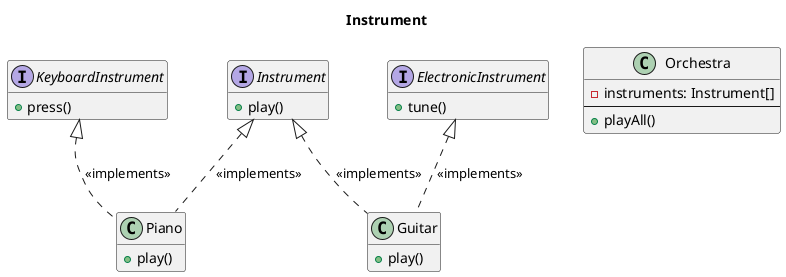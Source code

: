 @startuml
title Instrument

interface Instrument{
    +play()
}

interface ElectronicInstrument{
    +tune()
}

interface KeyboardInstrument{
    +press()
}

class Guitar{
    +play()
}

class Piano{
    +play()
}

class Orchestra {
    -instruments: Instrument[]
    --
    +playAll()
}

Guitar .up.|> Instrument : <<implements>>
Guitar .up.|> ElectronicInstrument : <<implements>>
Piano .up.|> Instrument : <<implements>>
Piano .up.|> KeyboardInstrument : <<implements>>

hide empty members
@enduml
